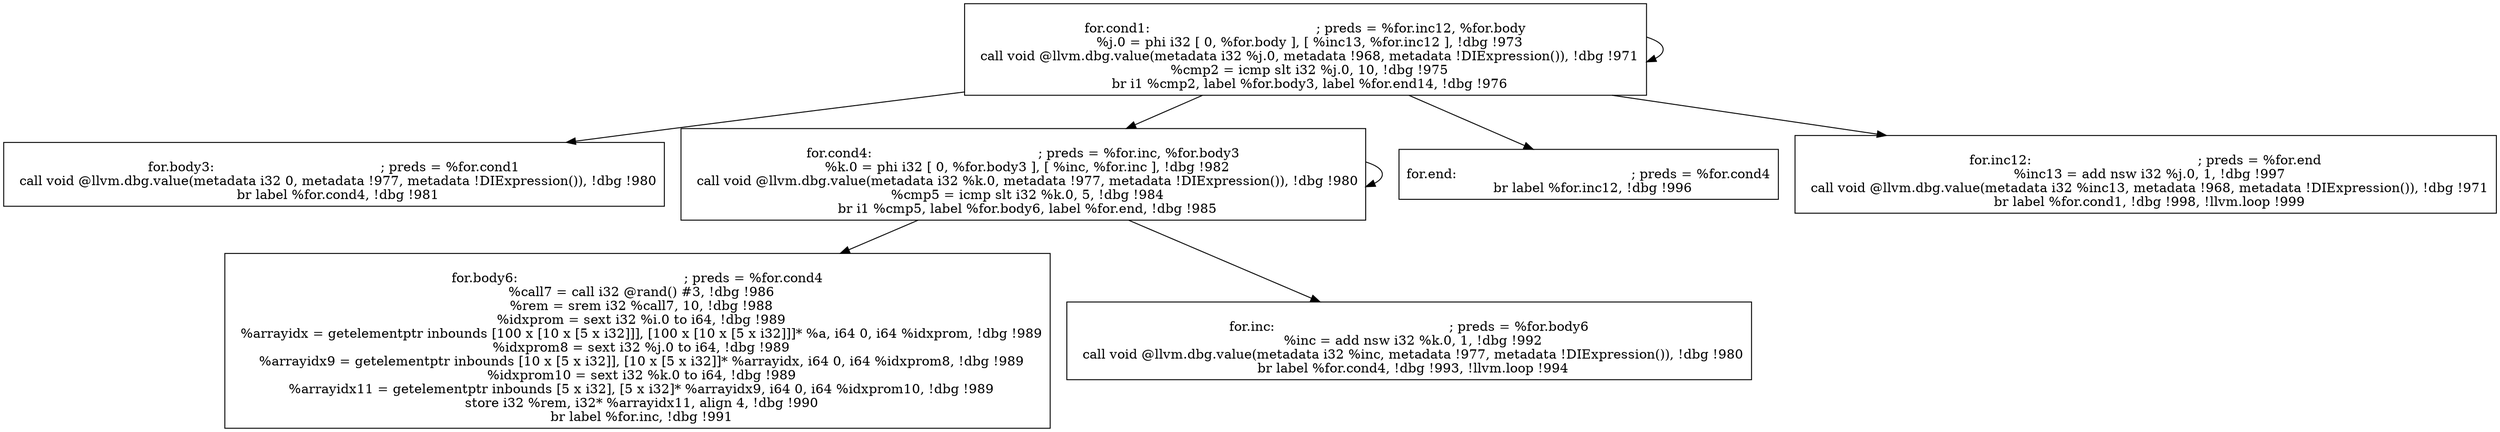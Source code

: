 
digraph G {


node146 [label="
for.body6:                                        ; preds = %for.cond4
  %call7 = call i32 @rand() #3, !dbg !986
  %rem = srem i32 %call7, 10, !dbg !988
  %idxprom = sext i32 %i.0 to i64, !dbg !989
  %arrayidx = getelementptr inbounds [100 x [10 x [5 x i32]]], [100 x [10 x [5 x i32]]]* %a, i64 0, i64 %idxprom, !dbg !989
  %idxprom8 = sext i32 %j.0 to i64, !dbg !989
  %arrayidx9 = getelementptr inbounds [10 x [5 x i32]], [10 x [5 x i32]]* %arrayidx, i64 0, i64 %idxprom8, !dbg !989
  %idxprom10 = sext i32 %k.0 to i64, !dbg !989
  %arrayidx11 = getelementptr inbounds [5 x i32], [5 x i32]* %arrayidx9, i64 0, i64 %idxprom10, !dbg !989
  store i32 %rem, i32* %arrayidx11, align 4, !dbg !990
  br label %for.inc, !dbg !991
",shape=rectangle ]
node141 [label="
for.body3:                                        ; preds = %for.cond1
  call void @llvm.dbg.value(metadata i32 0, metadata !977, metadata !DIExpression()), !dbg !980
  br label %for.cond4, !dbg !981
",shape=rectangle ]
node140 [label="
for.inc:                                          ; preds = %for.body6
  %inc = add nsw i32 %k.0, 1, !dbg !992
  call void @llvm.dbg.value(metadata i32 %inc, metadata !977, metadata !DIExpression()), !dbg !980
  br label %for.cond4, !dbg !993, !llvm.loop !994
",shape=rectangle ]
node143 [label="
for.cond4:                                        ; preds = %for.inc, %for.body3
  %k.0 = phi i32 [ 0, %for.body3 ], [ %inc, %for.inc ], !dbg !982
  call void @llvm.dbg.value(metadata i32 %k.0, metadata !977, metadata !DIExpression()), !dbg !980
  %cmp5 = icmp slt i32 %k.0, 5, !dbg !984
  br i1 %cmp5, label %for.body6, label %for.end, !dbg !985
",shape=rectangle ]
node142 [label="
for.end:                                          ; preds = %for.cond4
  br label %for.inc12, !dbg !996
",shape=rectangle ]
node144 [label="
for.inc12:                                        ; preds = %for.end
  %inc13 = add nsw i32 %j.0, 1, !dbg !997
  call void @llvm.dbg.value(metadata i32 %inc13, metadata !968, metadata !DIExpression()), !dbg !971
  br label %for.cond1, !dbg !998, !llvm.loop !999
",shape=rectangle ]
node145 [label="
for.cond1:                                        ; preds = %for.inc12, %for.body
  %j.0 = phi i32 [ 0, %for.body ], [ %inc13, %for.inc12 ], !dbg !973
  call void @llvm.dbg.value(metadata i32 %j.0, metadata !968, metadata !DIExpression()), !dbg !971
  %cmp2 = icmp slt i32 %j.0, 10, !dbg !975
  br i1 %cmp2, label %for.body3, label %for.end14, !dbg !976
",shape=rectangle ]

node145->node144 [ ]
node143->node143 [ ]
node145->node142 [ ]
node143->node146 [ ]
node145->node141 [ ]
node145->node145 [ ]
node143->node140 [ ]
node145->node143 [ ]


}
